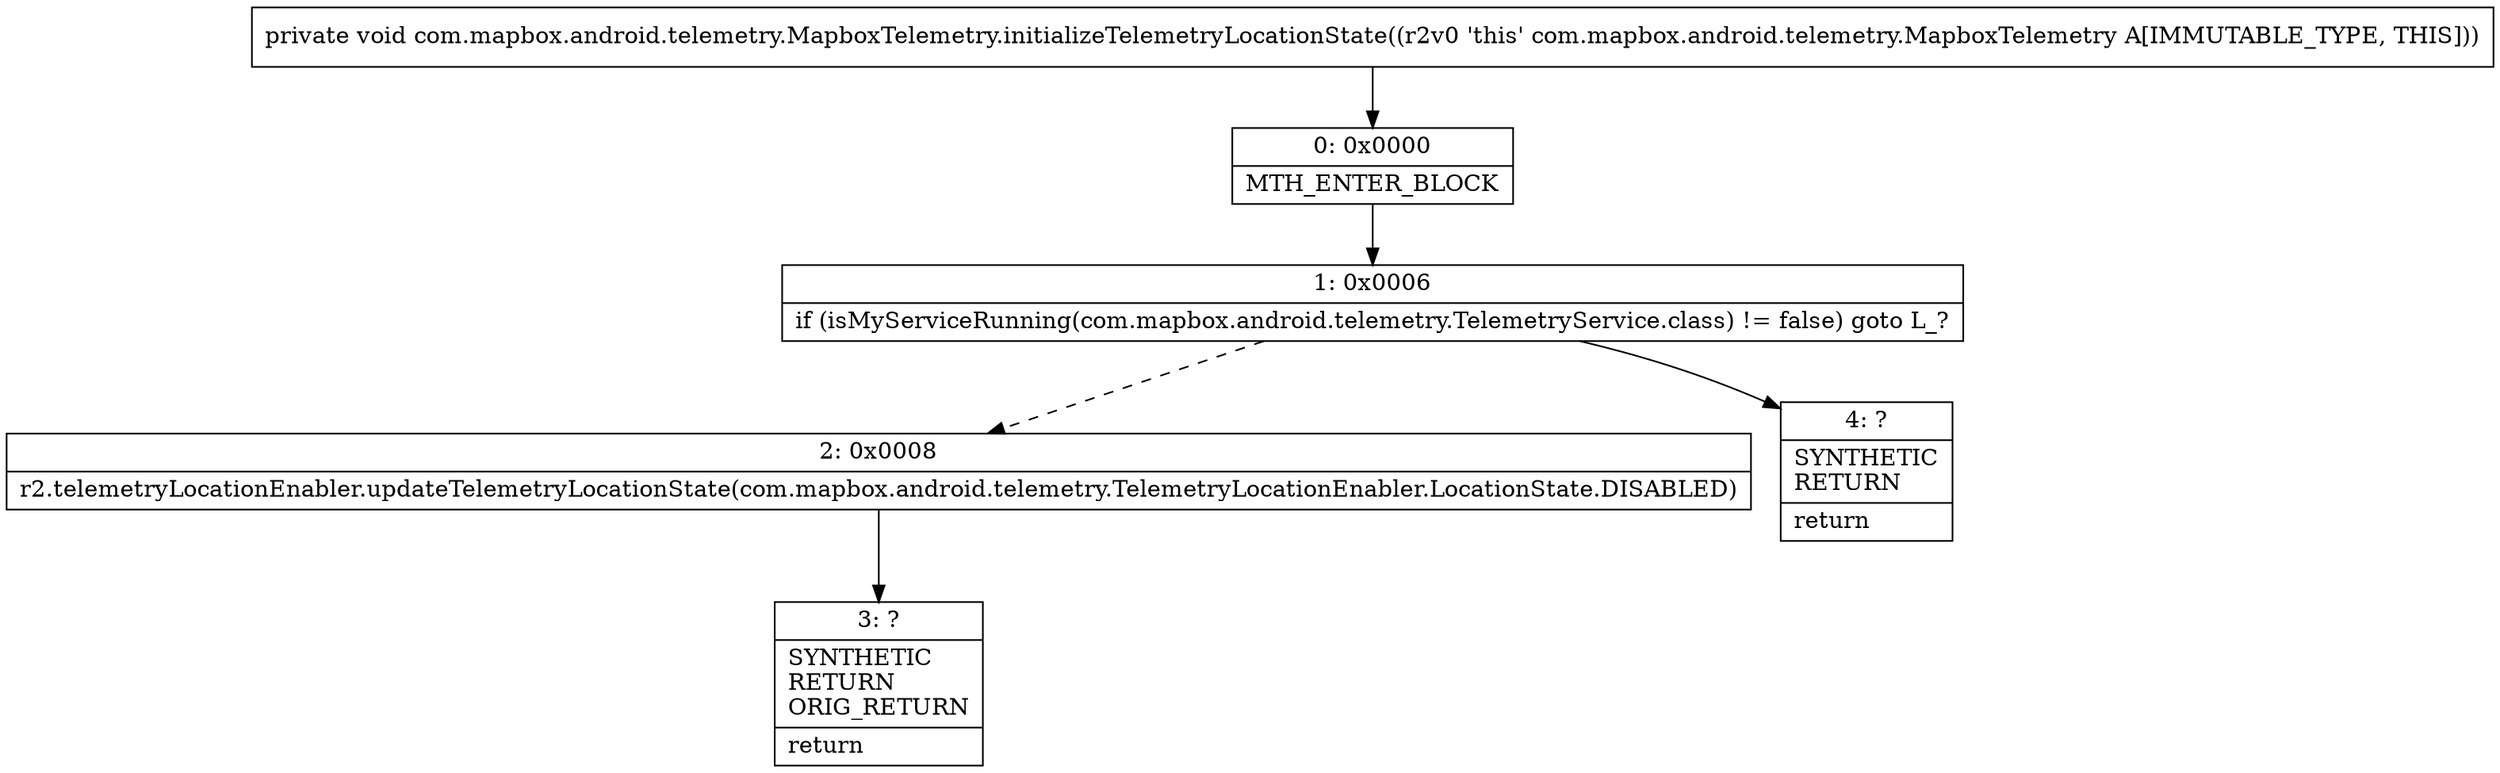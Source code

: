 digraph "CFG forcom.mapbox.android.telemetry.MapboxTelemetry.initializeTelemetryLocationState()V" {
Node_0 [shape=record,label="{0\:\ 0x0000|MTH_ENTER_BLOCK\l}"];
Node_1 [shape=record,label="{1\:\ 0x0006|if (isMyServiceRunning(com.mapbox.android.telemetry.TelemetryService.class) != false) goto L_?\l}"];
Node_2 [shape=record,label="{2\:\ 0x0008|r2.telemetryLocationEnabler.updateTelemetryLocationState(com.mapbox.android.telemetry.TelemetryLocationEnabler.LocationState.DISABLED)\l}"];
Node_3 [shape=record,label="{3\:\ ?|SYNTHETIC\lRETURN\lORIG_RETURN\l|return\l}"];
Node_4 [shape=record,label="{4\:\ ?|SYNTHETIC\lRETURN\l|return\l}"];
MethodNode[shape=record,label="{private void com.mapbox.android.telemetry.MapboxTelemetry.initializeTelemetryLocationState((r2v0 'this' com.mapbox.android.telemetry.MapboxTelemetry A[IMMUTABLE_TYPE, THIS])) }"];
MethodNode -> Node_0;
Node_0 -> Node_1;
Node_1 -> Node_2[style=dashed];
Node_1 -> Node_4;
Node_2 -> Node_3;
}

